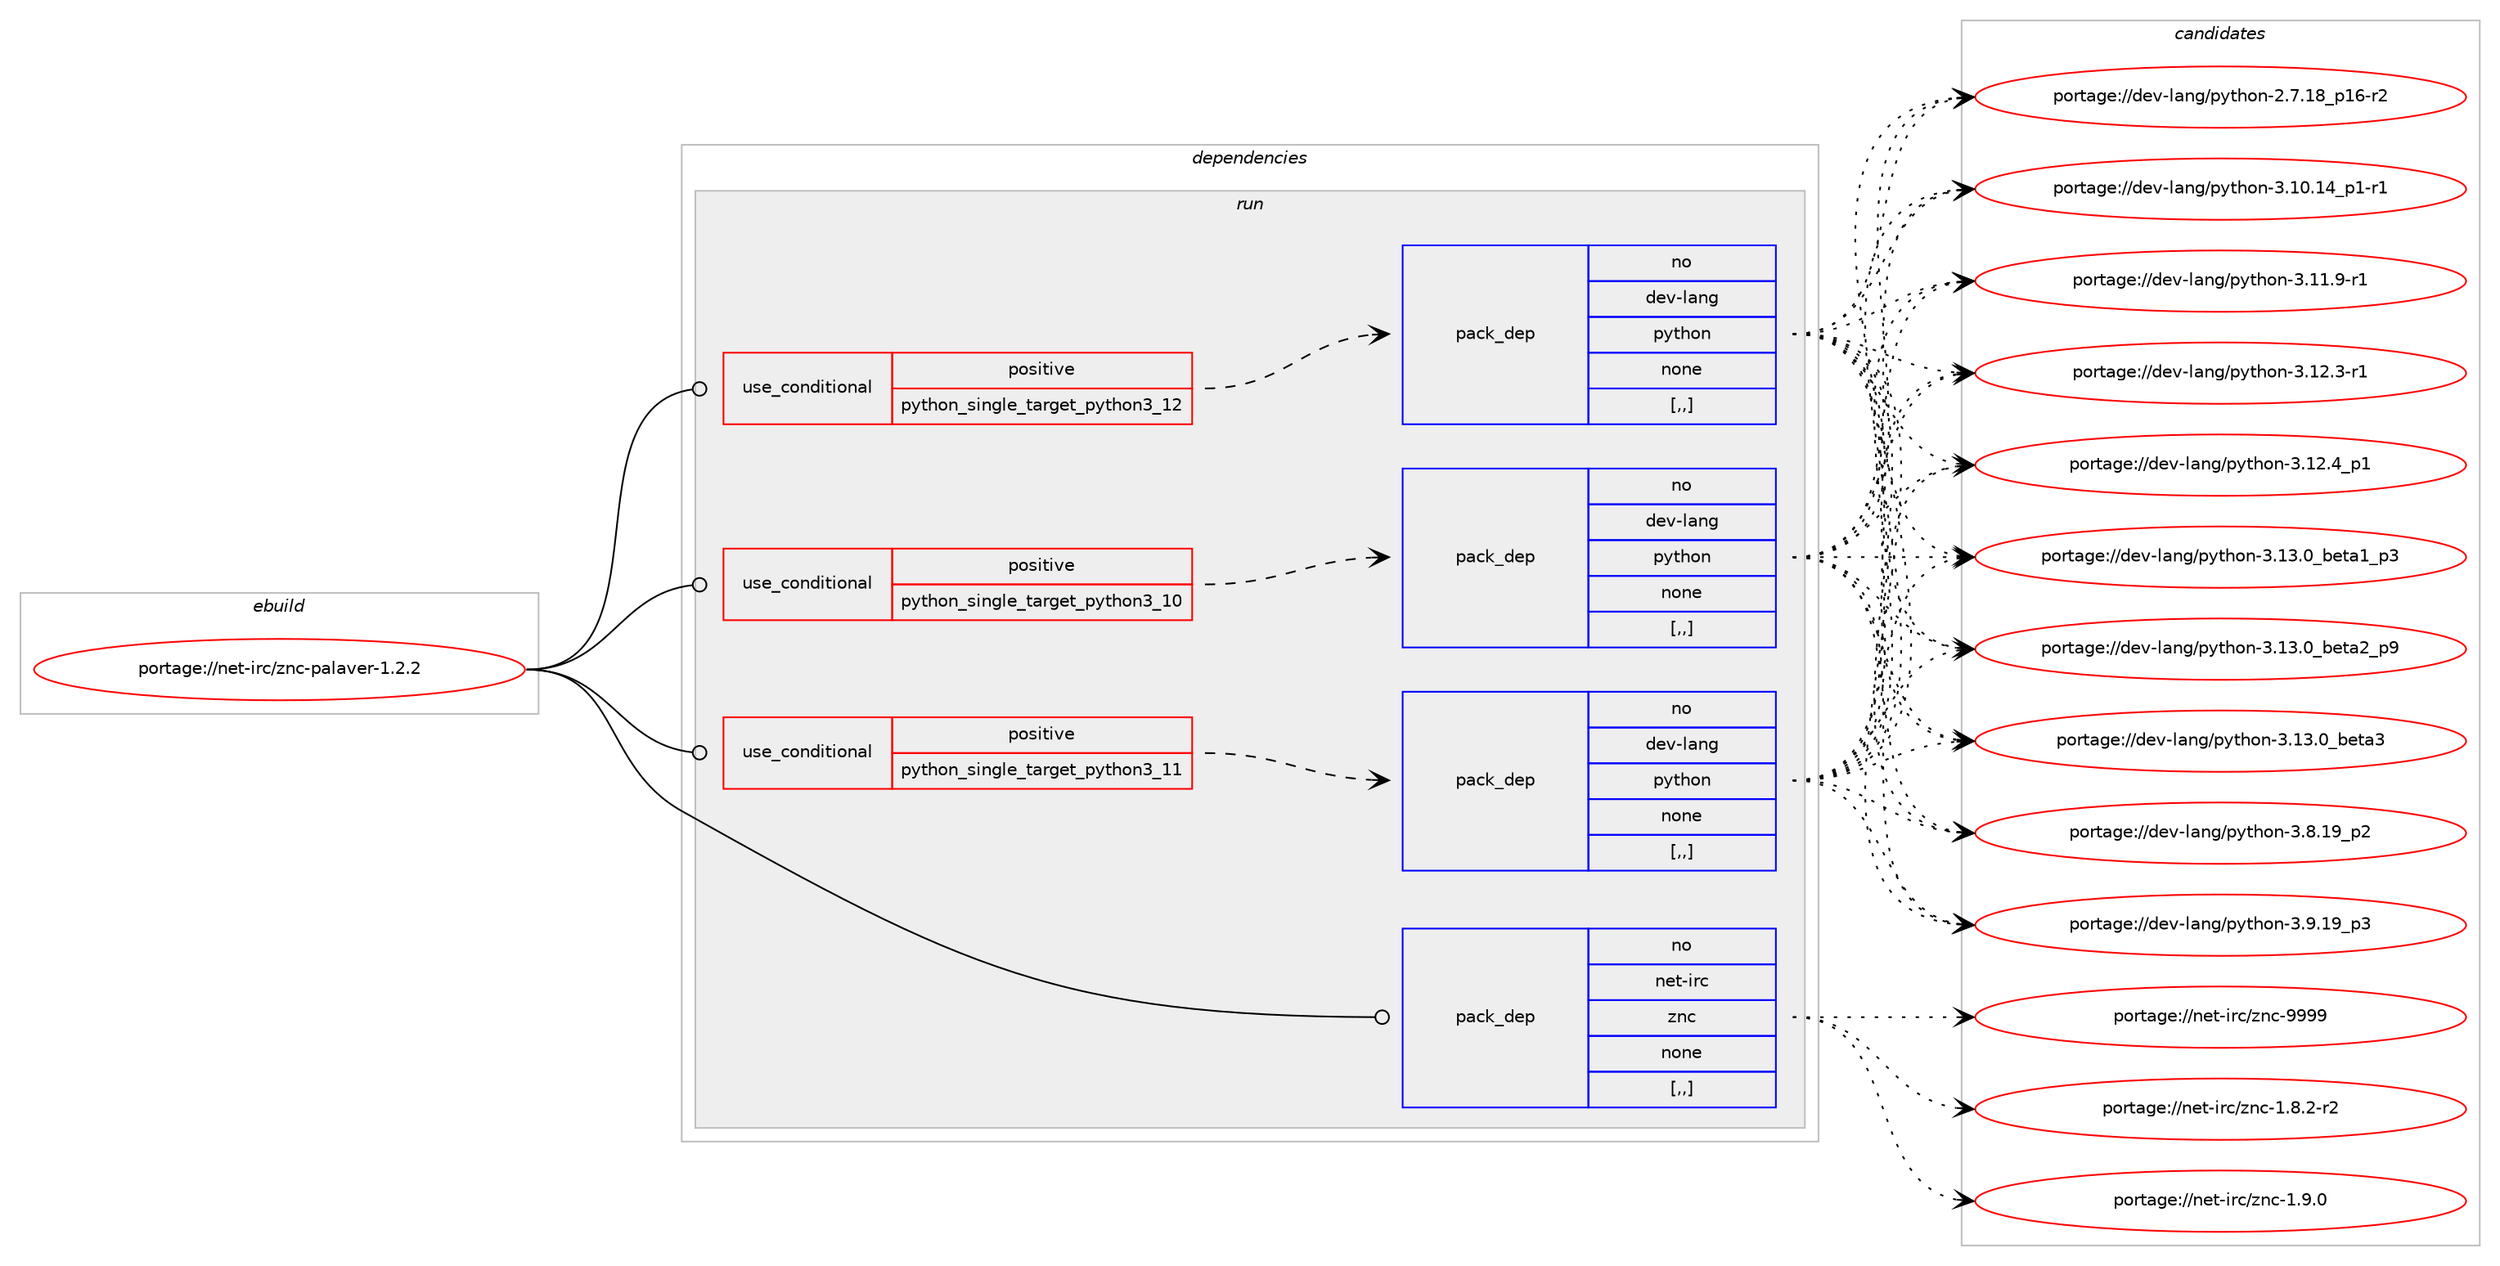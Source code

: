 digraph prolog {

# *************
# Graph options
# *************

newrank=true;
concentrate=true;
compound=true;
graph [rankdir=LR,fontname=Helvetica,fontsize=10,ranksep=1.5];#, ranksep=2.5, nodesep=0.2];
edge  [arrowhead=vee];
node  [fontname=Helvetica,fontsize=10];

# **********
# The ebuild
# **********

subgraph cluster_leftcol {
color=gray;
rank=same;
label=<<i>ebuild</i>>;
id [label="portage://net-irc/znc-palaver-1.2.2", color=red, width=4, href="../net-irc/znc-palaver-1.2.2.svg"];
}

# ****************
# The dependencies
# ****************

subgraph cluster_midcol {
color=gray;
label=<<i>dependencies</i>>;
subgraph cluster_compile {
fillcolor="#eeeeee";
style=filled;
label=<<i>compile</i>>;
}
subgraph cluster_compileandrun {
fillcolor="#eeeeee";
style=filled;
label=<<i>compile and run</i>>;
}
subgraph cluster_run {
fillcolor="#eeeeee";
style=filled;
label=<<i>run</i>>;
subgraph cond90761 {
dependency349029 [label=<<TABLE BORDER="0" CELLBORDER="1" CELLSPACING="0" CELLPADDING="4"><TR><TD ROWSPAN="3" CELLPADDING="10">use_conditional</TD></TR><TR><TD>positive</TD></TR><TR><TD>python_single_target_python3_10</TD></TR></TABLE>>, shape=none, color=red];
subgraph pack255679 {
dependency349030 [label=<<TABLE BORDER="0" CELLBORDER="1" CELLSPACING="0" CELLPADDING="4" WIDTH="220"><TR><TD ROWSPAN="6" CELLPADDING="30">pack_dep</TD></TR><TR><TD WIDTH="110">no</TD></TR><TR><TD>dev-lang</TD></TR><TR><TD>python</TD></TR><TR><TD>none</TD></TR><TR><TD>[,,]</TD></TR></TABLE>>, shape=none, color=blue];
}
dependency349029:e -> dependency349030:w [weight=20,style="dashed",arrowhead="vee"];
}
id:e -> dependency349029:w [weight=20,style="solid",arrowhead="odot"];
subgraph cond90762 {
dependency349031 [label=<<TABLE BORDER="0" CELLBORDER="1" CELLSPACING="0" CELLPADDING="4"><TR><TD ROWSPAN="3" CELLPADDING="10">use_conditional</TD></TR><TR><TD>positive</TD></TR><TR><TD>python_single_target_python3_11</TD></TR></TABLE>>, shape=none, color=red];
subgraph pack255680 {
dependency349032 [label=<<TABLE BORDER="0" CELLBORDER="1" CELLSPACING="0" CELLPADDING="4" WIDTH="220"><TR><TD ROWSPAN="6" CELLPADDING="30">pack_dep</TD></TR><TR><TD WIDTH="110">no</TD></TR><TR><TD>dev-lang</TD></TR><TR><TD>python</TD></TR><TR><TD>none</TD></TR><TR><TD>[,,]</TD></TR></TABLE>>, shape=none, color=blue];
}
dependency349031:e -> dependency349032:w [weight=20,style="dashed",arrowhead="vee"];
}
id:e -> dependency349031:w [weight=20,style="solid",arrowhead="odot"];
subgraph cond90763 {
dependency349033 [label=<<TABLE BORDER="0" CELLBORDER="1" CELLSPACING="0" CELLPADDING="4"><TR><TD ROWSPAN="3" CELLPADDING="10">use_conditional</TD></TR><TR><TD>positive</TD></TR><TR><TD>python_single_target_python3_12</TD></TR></TABLE>>, shape=none, color=red];
subgraph pack255681 {
dependency349034 [label=<<TABLE BORDER="0" CELLBORDER="1" CELLSPACING="0" CELLPADDING="4" WIDTH="220"><TR><TD ROWSPAN="6" CELLPADDING="30">pack_dep</TD></TR><TR><TD WIDTH="110">no</TD></TR><TR><TD>dev-lang</TD></TR><TR><TD>python</TD></TR><TR><TD>none</TD></TR><TR><TD>[,,]</TD></TR></TABLE>>, shape=none, color=blue];
}
dependency349033:e -> dependency349034:w [weight=20,style="dashed",arrowhead="vee"];
}
id:e -> dependency349033:w [weight=20,style="solid",arrowhead="odot"];
subgraph pack255682 {
dependency349035 [label=<<TABLE BORDER="0" CELLBORDER="1" CELLSPACING="0" CELLPADDING="4" WIDTH="220"><TR><TD ROWSPAN="6" CELLPADDING="30">pack_dep</TD></TR><TR><TD WIDTH="110">no</TD></TR><TR><TD>net-irc</TD></TR><TR><TD>znc</TD></TR><TR><TD>none</TD></TR><TR><TD>[,,]</TD></TR></TABLE>>, shape=none, color=blue];
}
id:e -> dependency349035:w [weight=20,style="solid",arrowhead="odot"];
}
}

# **************
# The candidates
# **************

subgraph cluster_choices {
rank=same;
color=gray;
label=<<i>candidates</i>>;

subgraph choice255679 {
color=black;
nodesep=1;
choice100101118451089711010347112121116104111110455046554649569511249544511450 [label="portage://dev-lang/python-2.7.18_p16-r2", color=red, width=4,href="../dev-lang/python-2.7.18_p16-r2.svg"];
choice100101118451089711010347112121116104111110455146494846495295112494511449 [label="portage://dev-lang/python-3.10.14_p1-r1", color=red, width=4,href="../dev-lang/python-3.10.14_p1-r1.svg"];
choice100101118451089711010347112121116104111110455146494946574511449 [label="portage://dev-lang/python-3.11.9-r1", color=red, width=4,href="../dev-lang/python-3.11.9-r1.svg"];
choice100101118451089711010347112121116104111110455146495046514511449 [label="portage://dev-lang/python-3.12.3-r1", color=red, width=4,href="../dev-lang/python-3.12.3-r1.svg"];
choice100101118451089711010347112121116104111110455146495046529511249 [label="portage://dev-lang/python-3.12.4_p1", color=red, width=4,href="../dev-lang/python-3.12.4_p1.svg"];
choice10010111845108971101034711212111610411111045514649514648959810111697499511251 [label="portage://dev-lang/python-3.13.0_beta1_p3", color=red, width=4,href="../dev-lang/python-3.13.0_beta1_p3.svg"];
choice10010111845108971101034711212111610411111045514649514648959810111697509511257 [label="portage://dev-lang/python-3.13.0_beta2_p9", color=red, width=4,href="../dev-lang/python-3.13.0_beta2_p9.svg"];
choice1001011184510897110103471121211161041111104551464951464895981011169751 [label="portage://dev-lang/python-3.13.0_beta3", color=red, width=4,href="../dev-lang/python-3.13.0_beta3.svg"];
choice100101118451089711010347112121116104111110455146564649579511250 [label="portage://dev-lang/python-3.8.19_p2", color=red, width=4,href="../dev-lang/python-3.8.19_p2.svg"];
choice100101118451089711010347112121116104111110455146574649579511251 [label="portage://dev-lang/python-3.9.19_p3", color=red, width=4,href="../dev-lang/python-3.9.19_p3.svg"];
dependency349030:e -> choice100101118451089711010347112121116104111110455046554649569511249544511450:w [style=dotted,weight="100"];
dependency349030:e -> choice100101118451089711010347112121116104111110455146494846495295112494511449:w [style=dotted,weight="100"];
dependency349030:e -> choice100101118451089711010347112121116104111110455146494946574511449:w [style=dotted,weight="100"];
dependency349030:e -> choice100101118451089711010347112121116104111110455146495046514511449:w [style=dotted,weight="100"];
dependency349030:e -> choice100101118451089711010347112121116104111110455146495046529511249:w [style=dotted,weight="100"];
dependency349030:e -> choice10010111845108971101034711212111610411111045514649514648959810111697499511251:w [style=dotted,weight="100"];
dependency349030:e -> choice10010111845108971101034711212111610411111045514649514648959810111697509511257:w [style=dotted,weight="100"];
dependency349030:e -> choice1001011184510897110103471121211161041111104551464951464895981011169751:w [style=dotted,weight="100"];
dependency349030:e -> choice100101118451089711010347112121116104111110455146564649579511250:w [style=dotted,weight="100"];
dependency349030:e -> choice100101118451089711010347112121116104111110455146574649579511251:w [style=dotted,weight="100"];
}
subgraph choice255680 {
color=black;
nodesep=1;
choice100101118451089711010347112121116104111110455046554649569511249544511450 [label="portage://dev-lang/python-2.7.18_p16-r2", color=red, width=4,href="../dev-lang/python-2.7.18_p16-r2.svg"];
choice100101118451089711010347112121116104111110455146494846495295112494511449 [label="portage://dev-lang/python-3.10.14_p1-r1", color=red, width=4,href="../dev-lang/python-3.10.14_p1-r1.svg"];
choice100101118451089711010347112121116104111110455146494946574511449 [label="portage://dev-lang/python-3.11.9-r1", color=red, width=4,href="../dev-lang/python-3.11.9-r1.svg"];
choice100101118451089711010347112121116104111110455146495046514511449 [label="portage://dev-lang/python-3.12.3-r1", color=red, width=4,href="../dev-lang/python-3.12.3-r1.svg"];
choice100101118451089711010347112121116104111110455146495046529511249 [label="portage://dev-lang/python-3.12.4_p1", color=red, width=4,href="../dev-lang/python-3.12.4_p1.svg"];
choice10010111845108971101034711212111610411111045514649514648959810111697499511251 [label="portage://dev-lang/python-3.13.0_beta1_p3", color=red, width=4,href="../dev-lang/python-3.13.0_beta1_p3.svg"];
choice10010111845108971101034711212111610411111045514649514648959810111697509511257 [label="portage://dev-lang/python-3.13.0_beta2_p9", color=red, width=4,href="../dev-lang/python-3.13.0_beta2_p9.svg"];
choice1001011184510897110103471121211161041111104551464951464895981011169751 [label="portage://dev-lang/python-3.13.0_beta3", color=red, width=4,href="../dev-lang/python-3.13.0_beta3.svg"];
choice100101118451089711010347112121116104111110455146564649579511250 [label="portage://dev-lang/python-3.8.19_p2", color=red, width=4,href="../dev-lang/python-3.8.19_p2.svg"];
choice100101118451089711010347112121116104111110455146574649579511251 [label="portage://dev-lang/python-3.9.19_p3", color=red, width=4,href="../dev-lang/python-3.9.19_p3.svg"];
dependency349032:e -> choice100101118451089711010347112121116104111110455046554649569511249544511450:w [style=dotted,weight="100"];
dependency349032:e -> choice100101118451089711010347112121116104111110455146494846495295112494511449:w [style=dotted,weight="100"];
dependency349032:e -> choice100101118451089711010347112121116104111110455146494946574511449:w [style=dotted,weight="100"];
dependency349032:e -> choice100101118451089711010347112121116104111110455146495046514511449:w [style=dotted,weight="100"];
dependency349032:e -> choice100101118451089711010347112121116104111110455146495046529511249:w [style=dotted,weight="100"];
dependency349032:e -> choice10010111845108971101034711212111610411111045514649514648959810111697499511251:w [style=dotted,weight="100"];
dependency349032:e -> choice10010111845108971101034711212111610411111045514649514648959810111697509511257:w [style=dotted,weight="100"];
dependency349032:e -> choice1001011184510897110103471121211161041111104551464951464895981011169751:w [style=dotted,weight="100"];
dependency349032:e -> choice100101118451089711010347112121116104111110455146564649579511250:w [style=dotted,weight="100"];
dependency349032:e -> choice100101118451089711010347112121116104111110455146574649579511251:w [style=dotted,weight="100"];
}
subgraph choice255681 {
color=black;
nodesep=1;
choice100101118451089711010347112121116104111110455046554649569511249544511450 [label="portage://dev-lang/python-2.7.18_p16-r2", color=red, width=4,href="../dev-lang/python-2.7.18_p16-r2.svg"];
choice100101118451089711010347112121116104111110455146494846495295112494511449 [label="portage://dev-lang/python-3.10.14_p1-r1", color=red, width=4,href="../dev-lang/python-3.10.14_p1-r1.svg"];
choice100101118451089711010347112121116104111110455146494946574511449 [label="portage://dev-lang/python-3.11.9-r1", color=red, width=4,href="../dev-lang/python-3.11.9-r1.svg"];
choice100101118451089711010347112121116104111110455146495046514511449 [label="portage://dev-lang/python-3.12.3-r1", color=red, width=4,href="../dev-lang/python-3.12.3-r1.svg"];
choice100101118451089711010347112121116104111110455146495046529511249 [label="portage://dev-lang/python-3.12.4_p1", color=red, width=4,href="../dev-lang/python-3.12.4_p1.svg"];
choice10010111845108971101034711212111610411111045514649514648959810111697499511251 [label="portage://dev-lang/python-3.13.0_beta1_p3", color=red, width=4,href="../dev-lang/python-3.13.0_beta1_p3.svg"];
choice10010111845108971101034711212111610411111045514649514648959810111697509511257 [label="portage://dev-lang/python-3.13.0_beta2_p9", color=red, width=4,href="../dev-lang/python-3.13.0_beta2_p9.svg"];
choice1001011184510897110103471121211161041111104551464951464895981011169751 [label="portage://dev-lang/python-3.13.0_beta3", color=red, width=4,href="../dev-lang/python-3.13.0_beta3.svg"];
choice100101118451089711010347112121116104111110455146564649579511250 [label="portage://dev-lang/python-3.8.19_p2", color=red, width=4,href="../dev-lang/python-3.8.19_p2.svg"];
choice100101118451089711010347112121116104111110455146574649579511251 [label="portage://dev-lang/python-3.9.19_p3", color=red, width=4,href="../dev-lang/python-3.9.19_p3.svg"];
dependency349034:e -> choice100101118451089711010347112121116104111110455046554649569511249544511450:w [style=dotted,weight="100"];
dependency349034:e -> choice100101118451089711010347112121116104111110455146494846495295112494511449:w [style=dotted,weight="100"];
dependency349034:e -> choice100101118451089711010347112121116104111110455146494946574511449:w [style=dotted,weight="100"];
dependency349034:e -> choice100101118451089711010347112121116104111110455146495046514511449:w [style=dotted,weight="100"];
dependency349034:e -> choice100101118451089711010347112121116104111110455146495046529511249:w [style=dotted,weight="100"];
dependency349034:e -> choice10010111845108971101034711212111610411111045514649514648959810111697499511251:w [style=dotted,weight="100"];
dependency349034:e -> choice10010111845108971101034711212111610411111045514649514648959810111697509511257:w [style=dotted,weight="100"];
dependency349034:e -> choice1001011184510897110103471121211161041111104551464951464895981011169751:w [style=dotted,weight="100"];
dependency349034:e -> choice100101118451089711010347112121116104111110455146564649579511250:w [style=dotted,weight="100"];
dependency349034:e -> choice100101118451089711010347112121116104111110455146574649579511251:w [style=dotted,weight="100"];
}
subgraph choice255682 {
color=black;
nodesep=1;
choice110101116451051149947122110994549465646504511450 [label="portage://net-irc/znc-1.8.2-r2", color=red, width=4,href="../net-irc/znc-1.8.2-r2.svg"];
choice11010111645105114994712211099454946574648 [label="portage://net-irc/znc-1.9.0", color=red, width=4,href="../net-irc/znc-1.9.0.svg"];
choice110101116451051149947122110994557575757 [label="portage://net-irc/znc-9999", color=red, width=4,href="../net-irc/znc-9999.svg"];
dependency349035:e -> choice110101116451051149947122110994549465646504511450:w [style=dotted,weight="100"];
dependency349035:e -> choice11010111645105114994712211099454946574648:w [style=dotted,weight="100"];
dependency349035:e -> choice110101116451051149947122110994557575757:w [style=dotted,weight="100"];
}
}

}
